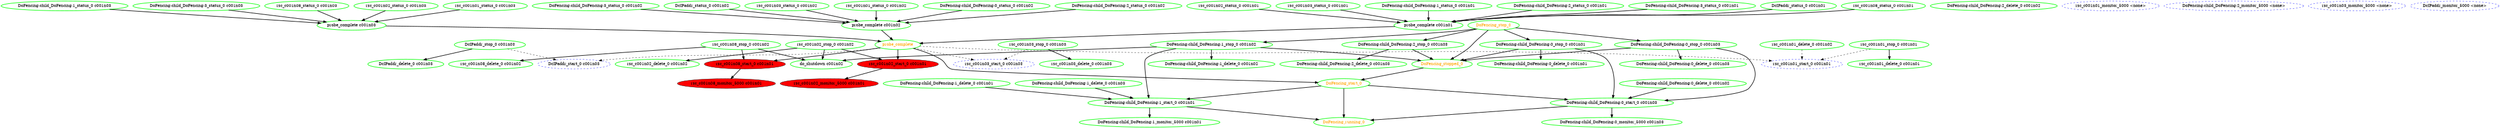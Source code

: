 digraph "g" {
	size = "30,30"
"rsc_c001n08_monitor_5000 c001n01" [ font_color=purple style=filled fillcolor=red ]
"DoFencing:child_DoFencing:0_monitor_5000 c001n03" [ style=bold color="green" fontcolor="black" ]
"DoFencing:child_DoFencing:0_delete_0 c001n02" [ style=bold color="green" fontcolor="black" ]
"rsc_c001n01_delete_0 c001n02" [ style=bold color="green" fontcolor="black" ]
"DoFencing:child_DoFencing:1_monitor_5000 c001n01" [ style=bold color="green" fontcolor="black" ]
"rsc_c001n02_monitor_5000 c001n01" [ font_color=purple style=filled fillcolor=red ]
"DoFencing:child_DoFencing:2_delete_0 c001n02" [ style=bold color="green" fontcolor="black" ]
"rsc_c001n01_monitor_5000 <none>" [ style="dashed" color="blue" fontcolor="black" ]
"DoFencing:child_DoFencing:1_delete_0 c001n01" [ style=bold color="green" fontcolor="black" ]
"DoFencing:child_DoFencing:1_delete_0 c001n03" [ style=bold color="green" fontcolor="black" ]
"DoFencing:child_DoFencing:2_monitor_5000 <none>" [ style="dashed" color="blue" fontcolor="black" ]
"rsc_c001n03_monitor_5000 <none>" [ style="dashed" color="blue" fontcolor="black" ]
"DcIPaddr_monitor_5000 <none>" [ style="dashed" color="blue" fontcolor="black" ]
"probe_complete" [ style=bold color="green" fontcolor="orange" ]
"probe_complete c001n02" [ style=bold color="green" fontcolor="black" ]
"DcIPaddr_status_0 c001n02" [ style=bold color="green" fontcolor="black" ]
"rsc_c001n03_status_0 c001n02" [ style=bold color="green" fontcolor="black" ]
"rsc_c001n01_status_0 c001n02" [ style=bold color="green" fontcolor="black" ]
"DoFencing:child_DoFencing:0_status_0 c001n02" [ style=bold color="green" fontcolor="black" ]
"DoFencing:child_DoFencing:2_status_0 c001n02" [ style=bold color="green" fontcolor="black" ]
"DoFencing:child_DoFencing:3_status_0 c001n02" [ style=bold color="green" fontcolor="black" ]
"probe_complete c001n01" [ style=bold color="green" fontcolor="black" ]
"DcIPaddr_status_0 c001n01" [ style=bold color="green" fontcolor="black" ]
"rsc_c001n08_status_0 c001n01" [ style=bold color="green" fontcolor="black" ]
"rsc_c001n02_status_0 c001n01" [ style=bold color="green" fontcolor="black" ]
"rsc_c001n03_status_0 c001n01" [ style=bold color="green" fontcolor="black" ]
"DoFencing:child_DoFencing:1_status_0 c001n01" [ style=bold color="green" fontcolor="black" ]
"DoFencing:child_DoFencing:2_status_0 c001n01" [ style=bold color="green" fontcolor="black" ]
"DoFencing:child_DoFencing:3_status_0 c001n01" [ style=bold color="green" fontcolor="black" ]
"probe_complete c001n03" [ style=bold color="green" fontcolor="black" ]
"rsc_c001n08_status_0 c001n03" [ style=bold color="green" fontcolor="black" ]
"rsc_c001n02_status_0 c001n03" [ style=bold color="green" fontcolor="black" ]
"rsc_c001n01_status_0 c001n03" [ style=bold color="green" fontcolor="black" ]
"DoFencing:child_DoFencing:1_status_0 c001n03" [ style=bold color="green" fontcolor="black" ]
"DoFencing:child_DoFencing:3_status_0 c001n03" [ style=bold color="green" fontcolor="black" ]
"DcIPaddr_stop_0 c001n03" [ style=bold color="green" fontcolor="black" ]
"DcIPaddr_start_0 c001n03" [ style="dashed" color="blue" fontcolor="black" ]
"DcIPaddr_delete_0 c001n03" [ style=bold color="green" fontcolor="black" ]
"rsc_c001n08_stop_0 c001n02" [ style=bold color="green" fontcolor="black" ]
"rsc_c001n08_start_0 c001n01" [ font_color=purple style=filled fillcolor=red ]
"rsc_c001n08_delete_0 c001n02" [ style=bold color="green" fontcolor="black" ]
"rsc_c001n02_stop_0 c001n02" [ style=bold color="green" fontcolor="black" ]
"rsc_c001n02_start_0 c001n01" [ font_color=purple style=filled fillcolor=red ]
"rsc_c001n02_delete_0 c001n02" [ style=bold color="green" fontcolor="black" ]
"rsc_c001n03_stop_0 c001n03" [ style=bold color="green" fontcolor="black" ]
"rsc_c001n03_start_0 c001n03" [ style="dashed" color="blue" fontcolor="black" ]
"rsc_c001n03_delete_0 c001n03" [ style=bold color="green" fontcolor="black" ]
"rsc_c001n01_stop_0 c001n01" [ style=bold color="green" fontcolor="black" ]
"rsc_c001n01_start_0 c001n01" [ style="dashed" color="blue" fontcolor="black" ]
"rsc_c001n01_delete_0 c001n01" [ style=bold color="green" fontcolor="black" ]
"DoFencing:child_DoFencing:0_stop_0 c001n01" [ style=bold color="green" fontcolor="black" ]
"DoFencing:child_DoFencing:0_delete_0 c001n01" [ style=bold color="green" fontcolor="black" ]
"DoFencing:child_DoFencing:0_stop_0 c001n03" [ style=bold color="green" fontcolor="black" ]
"DoFencing:child_DoFencing:0_delete_0 c001n03" [ style=bold color="green" fontcolor="black" ]
"DoFencing:child_DoFencing:0_start_0 c001n03" [ style=bold color="green" fontcolor="black" ]
"DoFencing:child_DoFencing:1_stop_0 c001n02" [ style=bold color="green" fontcolor="black" ]
"DoFencing:child_DoFencing:1_start_0 c001n01" [ style=bold color="green" fontcolor="black" ]
"DoFencing:child_DoFencing:1_delete_0 c001n02" [ style=bold color="green" fontcolor="black" ]
"DoFencing:child_DoFencing:2_stop_0 c001n03" [ style=bold color="green" fontcolor="black" ]
"DoFencing:child_DoFencing:2_delete_0 c001n03" [ style=bold color="green" fontcolor="black" ]
"DoFencing_start_0" [ style=bold color="green" fontcolor="orange" ]
"DoFencing_running_0" [ style=bold color="green" fontcolor="orange" ]
"DoFencing_stop_0" [ style=bold color="green" fontcolor="orange" ]
"DoFencing_stopped_0" [ style=bold color="green" fontcolor="orange" ]
"do_shutdown c001n02" [ style=bold color="green" fontcolor="black" ]
"rsc_c001n08_start_0 c001n01" -> "rsc_c001n08_monitor_5000 c001n01" [ style = bold]
"DoFencing:child_DoFencing:0_start_0 c001n03" -> "DoFencing:child_DoFencing:0_monitor_5000 c001n03" [ style = bold]
"DoFencing:child_DoFencing:1_start_0 c001n01" -> "DoFencing:child_DoFencing:1_monitor_5000 c001n01" [ style = bold]
"rsc_c001n02_start_0 c001n01" -> "rsc_c001n02_monitor_5000 c001n01" [ style = bold]
"probe_complete c001n02" -> "probe_complete" [ style = bold]
"probe_complete c001n01" -> "probe_complete" [ style = bold]
"probe_complete c001n03" -> "probe_complete" [ style = bold]
"DcIPaddr_status_0 c001n02" -> "probe_complete c001n02" [ style = bold]
"rsc_c001n03_status_0 c001n02" -> "probe_complete c001n02" [ style = bold]
"rsc_c001n01_status_0 c001n02" -> "probe_complete c001n02" [ style = bold]
"DoFencing:child_DoFencing:0_status_0 c001n02" -> "probe_complete c001n02" [ style = bold]
"DoFencing:child_DoFencing:2_status_0 c001n02" -> "probe_complete c001n02" [ style = bold]
"DoFencing:child_DoFencing:3_status_0 c001n02" -> "probe_complete c001n02" [ style = bold]
"DcIPaddr_status_0 c001n01" -> "probe_complete c001n01" [ style = bold]
"rsc_c001n08_status_0 c001n01" -> "probe_complete c001n01" [ style = bold]
"rsc_c001n02_status_0 c001n01" -> "probe_complete c001n01" [ style = bold]
"rsc_c001n03_status_0 c001n01" -> "probe_complete c001n01" [ style = bold]
"DoFencing:child_DoFencing:1_status_0 c001n01" -> "probe_complete c001n01" [ style = bold]
"DoFencing:child_DoFencing:2_status_0 c001n01" -> "probe_complete c001n01" [ style = bold]
"DoFencing:child_DoFencing:3_status_0 c001n01" -> "probe_complete c001n01" [ style = bold]
"rsc_c001n08_status_0 c001n03" -> "probe_complete c001n03" [ style = bold]
"rsc_c001n02_status_0 c001n03" -> "probe_complete c001n03" [ style = bold]
"rsc_c001n01_status_0 c001n03" -> "probe_complete c001n03" [ style = bold]
"DoFencing:child_DoFencing:1_status_0 c001n03" -> "probe_complete c001n03" [ style = bold]
"DoFencing:child_DoFencing:3_status_0 c001n03" -> "probe_complete c001n03" [ style = bold]
"probe_complete" -> "DcIPaddr_start_0 c001n03" [ style = dashed]
"DcIPaddr_stop_0 c001n03" -> "DcIPaddr_start_0 c001n03" [ style = dashed]
"DcIPaddr_stop_0 c001n03" -> "DcIPaddr_delete_0 c001n03" [ style = bold]
"probe_complete" -> "rsc_c001n08_start_0 c001n01" [ style = bold]
"rsc_c001n08_stop_0 c001n02" -> "rsc_c001n08_start_0 c001n01" [ style = bold]
"rsc_c001n08_stop_0 c001n02" -> "rsc_c001n08_delete_0 c001n02" [ style = bold]
"probe_complete" -> "rsc_c001n02_start_0 c001n01" [ style = bold]
"rsc_c001n02_stop_0 c001n02" -> "rsc_c001n02_start_0 c001n01" [ style = bold]
"rsc_c001n02_stop_0 c001n02" -> "rsc_c001n02_delete_0 c001n02" [ style = bold]
"probe_complete" -> "rsc_c001n03_start_0 c001n03" [ style = dashed]
"rsc_c001n03_stop_0 c001n03" -> "rsc_c001n03_start_0 c001n03" [ style = dashed]
"rsc_c001n03_stop_0 c001n03" -> "rsc_c001n03_delete_0 c001n03" [ style = bold]
"rsc_c001n01_delete_0 c001n02" -> "rsc_c001n01_start_0 c001n01" [ style = dashed]
"probe_complete" -> "rsc_c001n01_start_0 c001n01" [ style = dashed]
"rsc_c001n01_stop_0 c001n01" -> "rsc_c001n01_start_0 c001n01" [ style = dashed]
"rsc_c001n01_stop_0 c001n01" -> "rsc_c001n01_delete_0 c001n01" [ style = bold]
"DoFencing_stop_0" -> "DoFencing:child_DoFencing:0_stop_0 c001n01" [ style = bold]
"DoFencing:child_DoFencing:0_stop_0 c001n01" -> "DoFencing:child_DoFencing:0_delete_0 c001n01" [ style = bold]
"DoFencing_stop_0" -> "DoFencing:child_DoFencing:0_stop_0 c001n03" [ style = bold]
"DoFencing:child_DoFencing:0_stop_0 c001n03" -> "DoFencing:child_DoFencing:0_delete_0 c001n03" [ style = bold]
"DoFencing:child_DoFencing:0_delete_0 c001n02" -> "DoFencing:child_DoFencing:0_start_0 c001n03" [ style = bold]
"DoFencing:child_DoFencing:0_stop_0 c001n01" -> "DoFencing:child_DoFencing:0_start_0 c001n03" [ style = bold]
"DoFencing:child_DoFencing:0_stop_0 c001n03" -> "DoFencing:child_DoFencing:0_start_0 c001n03" [ style = bold]
"DoFencing_start_0" -> "DoFencing:child_DoFencing:0_start_0 c001n03" [ style = bold]
"DoFencing_stop_0" -> "DoFencing:child_DoFencing:1_stop_0 c001n02" [ style = bold]
"DoFencing:child_DoFencing:1_delete_0 c001n01" -> "DoFencing:child_DoFencing:1_start_0 c001n01" [ style = bold]
"DoFencing:child_DoFencing:1_delete_0 c001n03" -> "DoFencing:child_DoFencing:1_start_0 c001n01" [ style = bold]
"DoFencing:child_DoFencing:1_stop_0 c001n02" -> "DoFencing:child_DoFencing:1_start_0 c001n01" [ style = bold]
"DoFencing_start_0" -> "DoFencing:child_DoFencing:1_start_0 c001n01" [ style = bold]
"DoFencing:child_DoFencing:1_stop_0 c001n02" -> "DoFencing:child_DoFencing:1_delete_0 c001n02" [ style = bold]
"DoFencing_stop_0" -> "DoFencing:child_DoFencing:2_stop_0 c001n03" [ style = bold]
"DoFencing:child_DoFencing:2_stop_0 c001n03" -> "DoFencing:child_DoFencing:2_delete_0 c001n03" [ style = bold]
"probe_complete" -> "DoFencing_start_0" [ style = bold]
"DoFencing_stopped_0" -> "DoFencing_start_0" [ style = bold]
"DoFencing:child_DoFencing:0_start_0 c001n03" -> "DoFencing_running_0" [ style = bold]
"DoFencing:child_DoFencing:1_start_0 c001n01" -> "DoFencing_running_0" [ style = bold]
"DoFencing_start_0" -> "DoFencing_running_0" [ style = bold]
"DoFencing:child_DoFencing:0_stop_0 c001n01" -> "DoFencing_stopped_0" [ style = bold]
"DoFencing:child_DoFencing:0_stop_0 c001n03" -> "DoFencing_stopped_0" [ style = bold]
"DoFencing:child_DoFencing:1_stop_0 c001n02" -> "DoFencing_stopped_0" [ style = bold]
"DoFencing:child_DoFencing:2_stop_0 c001n03" -> "DoFencing_stopped_0" [ style = bold]
"DoFencing_stop_0" -> "DoFencing_stopped_0" [ style = bold]
"rsc_c001n08_stop_0 c001n02" -> "do_shutdown c001n02" [ style = bold]
"rsc_c001n02_stop_0 c001n02" -> "do_shutdown c001n02" [ style = bold]
"DoFencing:child_DoFencing:1_stop_0 c001n02" -> "do_shutdown c001n02" [ style = bold]
}

